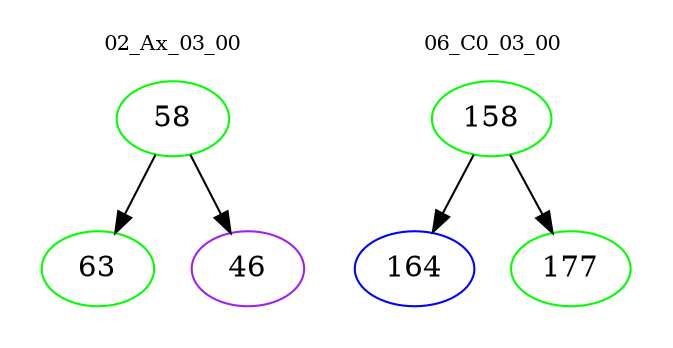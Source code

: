 digraph{
subgraph cluster_0 {
color = white
label = "02_Ax_03_00";
fontsize=10;
T0_58 [label="58", color="green"]
T0_58 -> T0_63 [color="black"]
T0_63 [label="63", color="green"]
T0_58 -> T0_46 [color="black"]
T0_46 [label="46", color="purple"]
}
subgraph cluster_1 {
color = white
label = "06_C0_03_00";
fontsize=10;
T1_158 [label="158", color="green"]
T1_158 -> T1_164 [color="black"]
T1_164 [label="164", color="blue"]
T1_158 -> T1_177 [color="black"]
T1_177 [label="177", color="green"]
}
}
